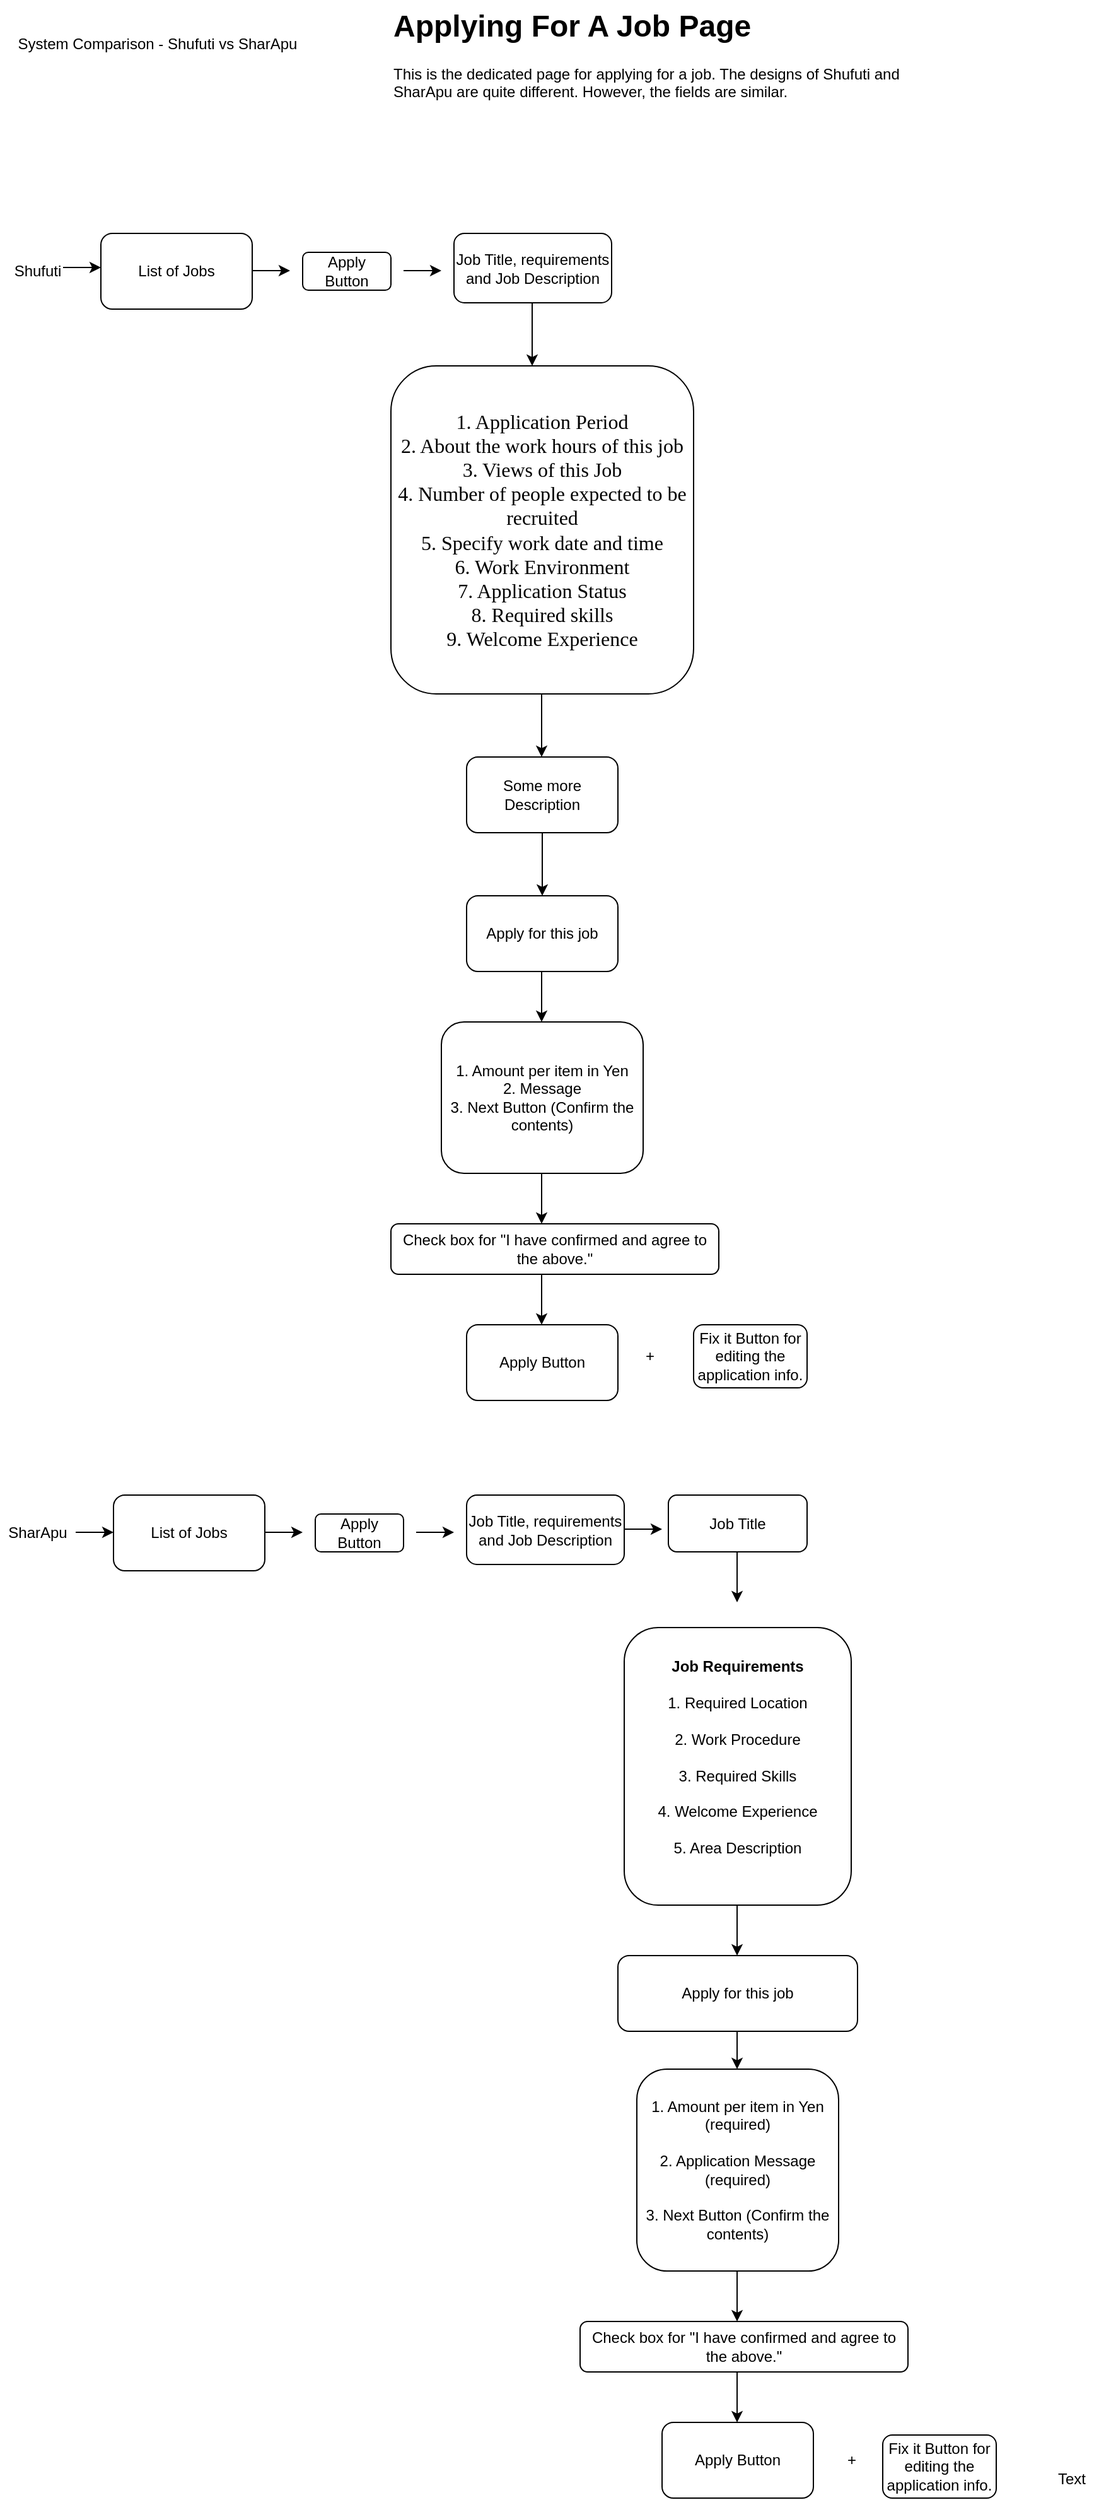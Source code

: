 <mxfile version="26.2.14">
  <diagram name="Page-1" id="N_bDfmvDDaP694r_ya1N">
    <mxGraphModel dx="872" dy="473" grid="1" gridSize="10" guides="1" tooltips="1" connect="1" arrows="1" fold="1" page="1" pageScale="1" pageWidth="850" pageHeight="1100" math="0" shadow="0">
      <root>
        <mxCell id="0" />
        <mxCell id="1" parent="0" />
        <mxCell id="AzqbW0Qeyta-qpVPFegX-1" value="System Comparison - Shufuti vs SharApu" style="text;html=1;align=center;verticalAlign=middle;whiteSpace=wrap;rounded=0;" parent="1" vertex="1">
          <mxGeometry x="60" y="30" width="250" height="50" as="geometry" />
        </mxCell>
        <mxCell id="AzqbW0Qeyta-qpVPFegX-3" value="&lt;h1 style=&quot;margin-top: 0px;&quot;&gt;Applying For A Job Page&lt;/h1&gt;&lt;p&gt;This is the dedicated page for applying for a job. The designs of Shufuti and SharApu are quite different. However, the fields are similar.&lt;/p&gt;" style="text;html=1;whiteSpace=wrap;overflow=hidden;rounded=0;" parent="1" vertex="1">
          <mxGeometry x="370" y="20" width="410" height="120" as="geometry" />
        </mxCell>
        <mxCell id="0-7v_5kUD4jxx0amRcqz-1" value="Shufuti" style="text;html=1;align=center;verticalAlign=middle;whiteSpace=wrap;rounded=0;" vertex="1" parent="1">
          <mxGeometry x="60" y="220" width="60" height="30" as="geometry" />
        </mxCell>
        <mxCell id="0-7v_5kUD4jxx0amRcqz-6" value="List of Jobs" style="rounded=1;whiteSpace=wrap;html=1;" vertex="1" parent="1">
          <mxGeometry x="140" y="205" width="120" height="60" as="geometry" />
        </mxCell>
        <mxCell id="0-7v_5kUD4jxx0amRcqz-7" value="Apply Button" style="rounded=1;whiteSpace=wrap;html=1;" vertex="1" parent="1">
          <mxGeometry x="300" y="220" width="70" height="30" as="geometry" />
        </mxCell>
        <mxCell id="0-7v_5kUD4jxx0amRcqz-8" value="Job Title, requirements and Job Description" style="rounded=1;whiteSpace=wrap;html=1;" vertex="1" parent="1">
          <mxGeometry x="420" y="205" width="125" height="55" as="geometry" />
        </mxCell>
        <mxCell id="0-7v_5kUD4jxx0amRcqz-9" value="" style="endArrow=classic;html=1;rounded=0;" edge="1" parent="1">
          <mxGeometry width="50" height="50" relative="1" as="geometry">
            <mxPoint x="380" y="234.5" as="sourcePoint" />
            <mxPoint x="410" y="234.5" as="targetPoint" />
          </mxGeometry>
        </mxCell>
        <mxCell id="0-7v_5kUD4jxx0amRcqz-10" value="" style="endArrow=classic;html=1;rounded=0;" edge="1" parent="1">
          <mxGeometry width="50" height="50" relative="1" as="geometry">
            <mxPoint x="110" y="232" as="sourcePoint" />
            <mxPoint x="140" y="232" as="targetPoint" />
          </mxGeometry>
        </mxCell>
        <mxCell id="0-7v_5kUD4jxx0amRcqz-11" value="" style="endArrow=classic;html=1;rounded=0;" edge="1" parent="1">
          <mxGeometry width="50" height="50" relative="1" as="geometry">
            <mxPoint x="260" y="234.5" as="sourcePoint" />
            <mxPoint x="290" y="234.5" as="targetPoint" />
          </mxGeometry>
        </mxCell>
        <mxCell id="0-7v_5kUD4jxx0amRcqz-12" value="" style="endArrow=classic;html=1;rounded=0;" edge="1" parent="1">
          <mxGeometry width="50" height="50" relative="1" as="geometry">
            <mxPoint x="482" y="260" as="sourcePoint" />
            <mxPoint x="482" y="310" as="targetPoint" />
          </mxGeometry>
        </mxCell>
        <mxCell id="0-7v_5kUD4jxx0amRcqz-13" value="&lt;font size=&quot;3&quot; face=&quot;Georgia&quot;&gt;1. Application Period&lt;/font&gt;&lt;div&gt;&lt;font size=&quot;3&quot; face=&quot;Georgia&quot;&gt;2. About the work hours of this job&lt;/font&gt;&lt;/div&gt;&lt;div&gt;&lt;font size=&quot;3&quot; face=&quot;Georgia&quot;&gt;3. Views of this Job&lt;/font&gt;&lt;/div&gt;&lt;div&gt;&lt;font size=&quot;3&quot; face=&quot;Georgia&quot;&gt;4. Number of people expected to be recruited&lt;/font&gt;&lt;/div&gt;&lt;div&gt;&lt;font size=&quot;3&quot; face=&quot;Georgia&quot;&gt;5. Specify work date and time&lt;/font&gt;&lt;/div&gt;&lt;div&gt;&lt;font size=&quot;3&quot; face=&quot;Georgia&quot;&gt;6. Work Environment&lt;/font&gt;&lt;/div&gt;&lt;div&gt;&lt;font size=&quot;3&quot; face=&quot;Georgia&quot;&gt;7. Application Status&lt;/font&gt;&lt;/div&gt;&lt;div&gt;&lt;font size=&quot;3&quot; face=&quot;Georgia&quot;&gt;8. Required skills&lt;/font&gt;&lt;/div&gt;&lt;div&gt;&lt;font size=&quot;3&quot; face=&quot;Georgia&quot;&gt;9. Welcome Experience&lt;/font&gt;&lt;/div&gt;" style="rounded=1;whiteSpace=wrap;html=1;" vertex="1" parent="1">
          <mxGeometry x="370" y="310" width="240" height="260" as="geometry" />
        </mxCell>
        <mxCell id="0-7v_5kUD4jxx0amRcqz-14" value="" style="endArrow=classic;html=1;rounded=0;" edge="1" parent="1">
          <mxGeometry width="50" height="50" relative="1" as="geometry">
            <mxPoint x="489.5" y="570" as="sourcePoint" />
            <mxPoint x="489.5" y="620" as="targetPoint" />
          </mxGeometry>
        </mxCell>
        <mxCell id="0-7v_5kUD4jxx0amRcqz-15" value="Some more Description" style="rounded=1;whiteSpace=wrap;html=1;" vertex="1" parent="1">
          <mxGeometry x="430" y="620" width="120" height="60" as="geometry" />
        </mxCell>
        <mxCell id="0-7v_5kUD4jxx0amRcqz-16" value="" style="endArrow=classic;html=1;rounded=0;" edge="1" parent="1" source="0-7v_5kUD4jxx0amRcqz-15">
          <mxGeometry width="50" height="50" relative="1" as="geometry">
            <mxPoint x="490" y="770" as="sourcePoint" />
            <mxPoint x="490" y="730" as="targetPoint" />
          </mxGeometry>
        </mxCell>
        <mxCell id="0-7v_5kUD4jxx0amRcqz-17" value="Apply for this job" style="rounded=1;whiteSpace=wrap;html=1;" vertex="1" parent="1">
          <mxGeometry x="430" y="730" width="120" height="60" as="geometry" />
        </mxCell>
        <mxCell id="0-7v_5kUD4jxx0amRcqz-18" value="1. Amount per item in Yen&lt;div&gt;2. Message&lt;/div&gt;&lt;div&gt;3. Next Button (Confirm the contents)&lt;/div&gt;" style="rounded=1;whiteSpace=wrap;html=1;" vertex="1" parent="1">
          <mxGeometry x="410" y="830" width="160" height="120" as="geometry" />
        </mxCell>
        <mxCell id="0-7v_5kUD4jxx0amRcqz-19" value="" style="endArrow=classic;html=1;rounded=0;" edge="1" parent="1">
          <mxGeometry width="50" height="50" relative="1" as="geometry">
            <mxPoint x="489.5" y="790" as="sourcePoint" />
            <mxPoint x="489.5" y="830" as="targetPoint" />
          </mxGeometry>
        </mxCell>
        <mxCell id="0-7v_5kUD4jxx0amRcqz-20" value="" style="endArrow=classic;html=1;rounded=0;" edge="1" parent="1">
          <mxGeometry width="50" height="50" relative="1" as="geometry">
            <mxPoint x="489.5" y="950" as="sourcePoint" />
            <mxPoint x="489.5" y="990" as="targetPoint" />
          </mxGeometry>
        </mxCell>
        <mxCell id="0-7v_5kUD4jxx0amRcqz-21" value="Check box for &quot;I have confirmed and agree to the above.&quot;" style="rounded=1;whiteSpace=wrap;html=1;" vertex="1" parent="1">
          <mxGeometry x="370" y="990" width="260" height="40" as="geometry" />
        </mxCell>
        <mxCell id="0-7v_5kUD4jxx0amRcqz-22" value="" style="endArrow=classic;html=1;rounded=0;" edge="1" parent="1">
          <mxGeometry width="50" height="50" relative="1" as="geometry">
            <mxPoint x="489.5" y="1030" as="sourcePoint" />
            <mxPoint x="489.5" y="1070" as="targetPoint" />
          </mxGeometry>
        </mxCell>
        <mxCell id="0-7v_5kUD4jxx0amRcqz-23" value="Apply Button" style="rounded=1;whiteSpace=wrap;html=1;" vertex="1" parent="1">
          <mxGeometry x="430" y="1070" width="120" height="60" as="geometry" />
        </mxCell>
        <mxCell id="0-7v_5kUD4jxx0amRcqz-24" value="+" style="text;html=1;align=center;verticalAlign=middle;resizable=0;points=[];autosize=1;strokeColor=none;fillColor=none;" vertex="1" parent="1">
          <mxGeometry x="560" y="1080" width="30" height="30" as="geometry" />
        </mxCell>
        <mxCell id="0-7v_5kUD4jxx0amRcqz-25" value="Fix it Button for editing the application info." style="rounded=1;whiteSpace=wrap;html=1;" vertex="1" parent="1">
          <mxGeometry x="610" y="1070" width="90" height="50" as="geometry" />
        </mxCell>
        <mxCell id="0-7v_5kUD4jxx0amRcqz-29" value="SharApu" style="text;html=1;align=center;verticalAlign=middle;whiteSpace=wrap;rounded=0;" vertex="1" parent="1">
          <mxGeometry x="60" y="1220" width="60" height="30" as="geometry" />
        </mxCell>
        <mxCell id="0-7v_5kUD4jxx0amRcqz-30" value="List of Jobs" style="rounded=1;whiteSpace=wrap;html=1;" vertex="1" parent="1">
          <mxGeometry x="150" y="1205" width="120" height="60" as="geometry" />
        </mxCell>
        <mxCell id="0-7v_5kUD4jxx0amRcqz-31" value="Apply Button" style="rounded=1;whiteSpace=wrap;html=1;" vertex="1" parent="1">
          <mxGeometry x="310" y="1220" width="70" height="30" as="geometry" />
        </mxCell>
        <mxCell id="0-7v_5kUD4jxx0amRcqz-32" value="Job Title, requirements and Job Description" style="rounded=1;whiteSpace=wrap;html=1;" vertex="1" parent="1">
          <mxGeometry x="430" y="1205" width="125" height="55" as="geometry" />
        </mxCell>
        <mxCell id="0-7v_5kUD4jxx0amRcqz-33" value="" style="endArrow=classic;html=1;rounded=0;" edge="1" parent="1">
          <mxGeometry width="50" height="50" relative="1" as="geometry">
            <mxPoint x="390" y="1234.5" as="sourcePoint" />
            <mxPoint x="420" y="1234.5" as="targetPoint" />
          </mxGeometry>
        </mxCell>
        <mxCell id="0-7v_5kUD4jxx0amRcqz-34" value="" style="endArrow=classic;html=1;rounded=0;" edge="1" parent="1">
          <mxGeometry width="50" height="50" relative="1" as="geometry">
            <mxPoint x="270" y="1234.5" as="sourcePoint" />
            <mxPoint x="300" y="1234.5" as="targetPoint" />
          </mxGeometry>
        </mxCell>
        <mxCell id="0-7v_5kUD4jxx0amRcqz-37" value="" style="endArrow=classic;html=1;rounded=0;" edge="1" parent="1">
          <mxGeometry width="50" height="50" relative="1" as="geometry">
            <mxPoint x="120" y="1234.5" as="sourcePoint" />
            <mxPoint x="150" y="1234.5" as="targetPoint" />
          </mxGeometry>
        </mxCell>
        <mxCell id="0-7v_5kUD4jxx0amRcqz-39" value="Job Title" style="rounded=1;whiteSpace=wrap;html=1;" vertex="1" parent="1">
          <mxGeometry x="590" y="1205" width="110" height="45" as="geometry" />
        </mxCell>
        <mxCell id="0-7v_5kUD4jxx0amRcqz-46" value="" style="endArrow=classic;html=1;rounded=0;" edge="1" parent="1">
          <mxGeometry width="50" height="50" relative="1" as="geometry">
            <mxPoint x="555" y="1232" as="sourcePoint" />
            <mxPoint x="585" y="1232" as="targetPoint" />
          </mxGeometry>
        </mxCell>
        <mxCell id="0-7v_5kUD4jxx0amRcqz-47" value="" style="endArrow=classic;html=1;rounded=0;" edge="1" parent="1">
          <mxGeometry width="50" height="50" relative="1" as="geometry">
            <mxPoint x="644.5" y="1250" as="sourcePoint" />
            <mxPoint x="644.5" y="1290" as="targetPoint" />
          </mxGeometry>
        </mxCell>
        <mxCell id="0-7v_5kUD4jxx0amRcqz-48" value="&lt;b&gt;Job Requirements&lt;/b&gt;&lt;div&gt;&lt;b&gt;&lt;br&gt;&lt;/b&gt;&lt;/div&gt;&lt;div&gt;1. Required Location&lt;/div&gt;&lt;div&gt;&lt;br&gt;&lt;/div&gt;&lt;div&gt;2. Work Procedure&lt;/div&gt;&lt;div&gt;&lt;br&gt;&lt;/div&gt;&lt;div&gt;3. Required Skills&lt;/div&gt;&lt;div&gt;&lt;br&gt;&lt;/div&gt;&lt;div&gt;4. Welcome Experience&lt;/div&gt;&lt;div&gt;&lt;br&gt;&lt;/div&gt;&lt;div&gt;5. Area Description&lt;/div&gt;&lt;div&gt;&lt;br&gt;&lt;/div&gt;" style="rounded=1;whiteSpace=wrap;html=1;" vertex="1" parent="1">
          <mxGeometry x="555" y="1310" width="180" height="220" as="geometry" />
        </mxCell>
        <mxCell id="0-7v_5kUD4jxx0amRcqz-49" value="" style="endArrow=classic;html=1;rounded=0;" edge="1" parent="1">
          <mxGeometry width="50" height="50" relative="1" as="geometry">
            <mxPoint x="644.5" y="1530" as="sourcePoint" />
            <mxPoint x="644.5" y="1570" as="targetPoint" />
          </mxGeometry>
        </mxCell>
        <mxCell id="0-7v_5kUD4jxx0amRcqz-50" value="Apply for this job" style="rounded=1;whiteSpace=wrap;html=1;" vertex="1" parent="1">
          <mxGeometry x="550" y="1570" width="190" height="60" as="geometry" />
        </mxCell>
        <mxCell id="0-7v_5kUD4jxx0amRcqz-51" value="" style="endArrow=classic;html=1;rounded=0;" edge="1" parent="1">
          <mxGeometry width="50" height="50" relative="1" as="geometry">
            <mxPoint x="644.5" y="1630" as="sourcePoint" />
            <mxPoint x="644.5" y="1660" as="targetPoint" />
          </mxGeometry>
        </mxCell>
        <mxCell id="0-7v_5kUD4jxx0amRcqz-52" value="1. Amount per item in Yen (required)&lt;div&gt;&amp;nbsp;&lt;div&gt;2. Application Message (required)&lt;/div&gt;&lt;div&gt;&lt;br&gt;&lt;/div&gt;&lt;div&gt;3. Next Button (Confirm the contents)&lt;/div&gt;&lt;/div&gt;" style="rounded=1;whiteSpace=wrap;html=1;" vertex="1" parent="1">
          <mxGeometry x="565" y="1660" width="160" height="160" as="geometry" />
        </mxCell>
        <mxCell id="0-7v_5kUD4jxx0amRcqz-53" value="Check box for &quot;I have confirmed and agree to the above.&quot;" style="rounded=1;whiteSpace=wrap;html=1;" vertex="1" parent="1">
          <mxGeometry x="520" y="1860" width="260" height="40" as="geometry" />
        </mxCell>
        <mxCell id="0-7v_5kUD4jxx0amRcqz-54" value="" style="endArrow=classic;html=1;rounded=0;" edge="1" parent="1">
          <mxGeometry width="50" height="50" relative="1" as="geometry">
            <mxPoint x="644.5" y="1900" as="sourcePoint" />
            <mxPoint x="644.5" y="1940" as="targetPoint" />
          </mxGeometry>
        </mxCell>
        <mxCell id="0-7v_5kUD4jxx0amRcqz-55" value="Apply Button" style="rounded=1;whiteSpace=wrap;html=1;" vertex="1" parent="1">
          <mxGeometry x="585" y="1940" width="120" height="60" as="geometry" />
        </mxCell>
        <mxCell id="0-7v_5kUD4jxx0amRcqz-56" value="+" style="text;html=1;align=center;verticalAlign=middle;resizable=0;points=[];autosize=1;strokeColor=none;fillColor=none;" vertex="1" parent="1">
          <mxGeometry x="720" y="1955" width="30" height="30" as="geometry" />
        </mxCell>
        <mxCell id="0-7v_5kUD4jxx0amRcqz-57" value="Fix it Button for editing the application info." style="rounded=1;whiteSpace=wrap;html=1;" vertex="1" parent="1">
          <mxGeometry x="760" y="1950" width="90" height="50" as="geometry" />
        </mxCell>
        <mxCell id="0-7v_5kUD4jxx0amRcqz-58" value="" style="endArrow=classic;html=1;rounded=0;" edge="1" parent="1">
          <mxGeometry width="50" height="50" relative="1" as="geometry">
            <mxPoint x="644.5" y="1820" as="sourcePoint" />
            <mxPoint x="644.5" y="1860" as="targetPoint" />
          </mxGeometry>
        </mxCell>
        <mxCell id="0-7v_5kUD4jxx0amRcqz-59" value="Text" style="text;html=1;align=center;verticalAlign=middle;whiteSpace=wrap;rounded=0;" vertex="1" parent="1">
          <mxGeometry x="880" y="1970" width="60" height="30" as="geometry" />
        </mxCell>
      </root>
    </mxGraphModel>
  </diagram>
</mxfile>
